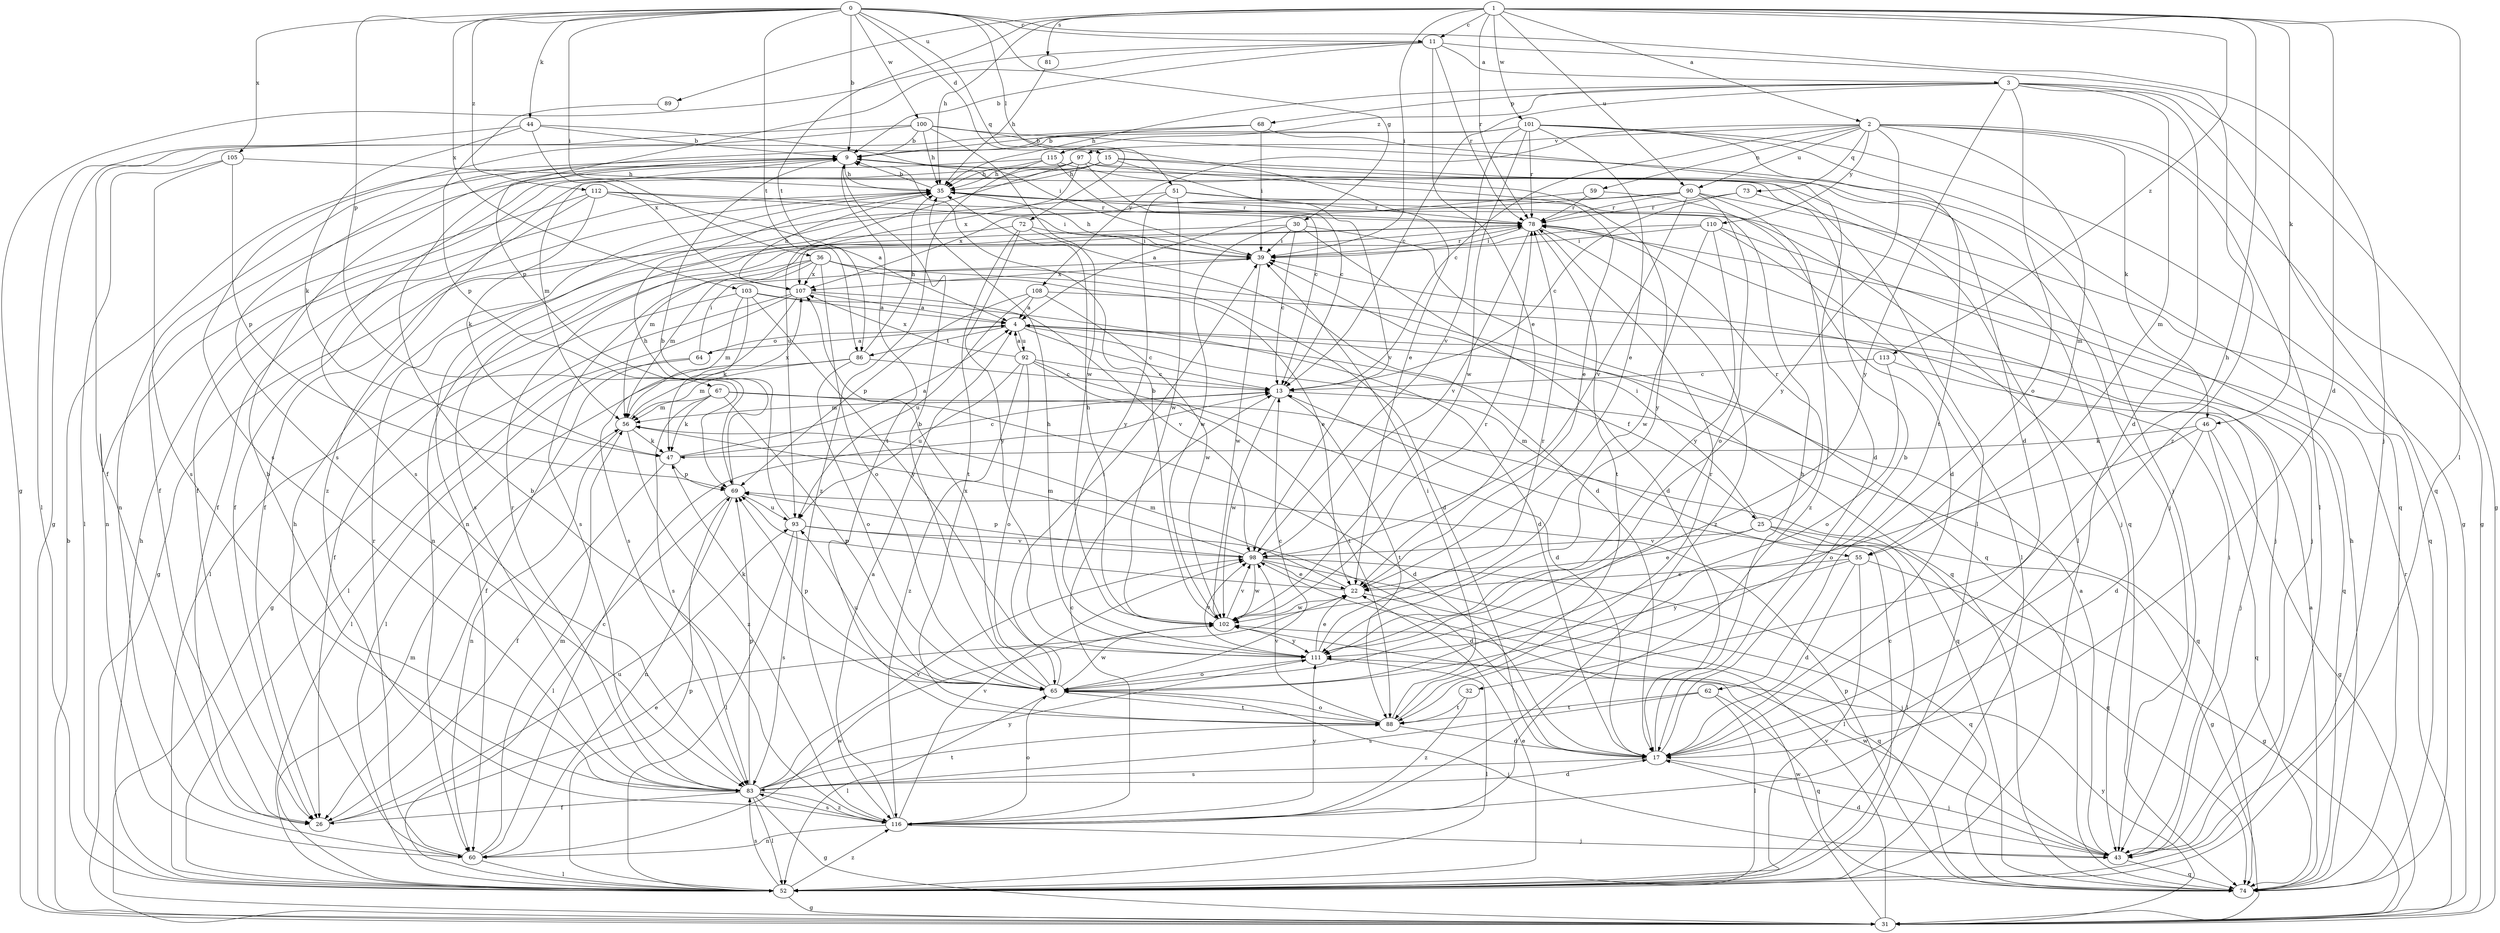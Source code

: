 strict digraph  {
0;
1;
2;
3;
4;
9;
11;
13;
15;
17;
22;
25;
26;
30;
31;
32;
35;
36;
39;
43;
44;
46;
47;
51;
52;
55;
56;
59;
60;
62;
64;
65;
67;
68;
69;
72;
73;
74;
78;
81;
83;
86;
88;
89;
90;
92;
93;
97;
98;
100;
101;
102;
103;
105;
107;
108;
110;
111;
112;
113;
115;
116;
0 -> 9  [label=b];
0 -> 11  [label=c];
0 -> 15  [label=d];
0 -> 30  [label=g];
0 -> 36  [label=i];
0 -> 43  [label=j];
0 -> 44  [label=k];
0 -> 51  [label=l];
0 -> 67  [label=p];
0 -> 72  [label=q];
0 -> 86  [label=t];
0 -> 100  [label=w];
0 -> 103  [label=x];
0 -> 105  [label=x];
0 -> 112  [label=z];
1 -> 2  [label=a];
1 -> 11  [label=c];
1 -> 17  [label=d];
1 -> 32  [label=h];
1 -> 35  [label=h];
1 -> 39  [label=i];
1 -> 46  [label=k];
1 -> 52  [label=l];
1 -> 78  [label=r];
1 -> 81  [label=s];
1 -> 86  [label=t];
1 -> 89  [label=u];
1 -> 90  [label=u];
1 -> 101  [label=w];
1 -> 113  [label=z];
2 -> 13  [label=c];
2 -> 31  [label=g];
2 -> 46  [label=k];
2 -> 52  [label=l];
2 -> 55  [label=m];
2 -> 59  [label=n];
2 -> 73  [label=q];
2 -> 90  [label=u];
2 -> 97  [label=v];
2 -> 108  [label=y];
2 -> 110  [label=y];
2 -> 111  [label=y];
3 -> 13  [label=c];
3 -> 17  [label=d];
3 -> 31  [label=g];
3 -> 35  [label=h];
3 -> 55  [label=m];
3 -> 62  [label=o];
3 -> 68  [label=p];
3 -> 74  [label=q];
3 -> 111  [label=y];
3 -> 115  [label=z];
4 -> 13  [label=c];
4 -> 25  [label=f];
4 -> 55  [label=m];
4 -> 64  [label=o];
4 -> 86  [label=t];
4 -> 92  [label=u];
9 -> 35  [label=h];
9 -> 56  [label=m];
9 -> 60  [label=n];
9 -> 74  [label=q];
9 -> 88  [label=t];
11 -> 3  [label=a];
11 -> 9  [label=b];
11 -> 22  [label=e];
11 -> 31  [label=g];
11 -> 69  [label=p];
11 -> 78  [label=r];
11 -> 116  [label=z];
13 -> 56  [label=m];
13 -> 74  [label=q];
13 -> 88  [label=t];
13 -> 102  [label=w];
15 -> 17  [label=d];
15 -> 26  [label=f];
15 -> 35  [label=h];
15 -> 43  [label=j];
15 -> 98  [label=v];
15 -> 116  [label=z];
17 -> 9  [label=b];
17 -> 35  [label=h];
17 -> 43  [label=j];
17 -> 83  [label=s];
22 -> 56  [label=m];
22 -> 69  [label=p];
22 -> 74  [label=q];
22 -> 102  [label=w];
25 -> 22  [label=e];
25 -> 31  [label=g];
25 -> 39  [label=i];
25 -> 52  [label=l];
25 -> 74  [label=q];
25 -> 78  [label=r];
25 -> 98  [label=v];
26 -> 22  [label=e];
26 -> 93  [label=u];
30 -> 13  [label=c];
30 -> 17  [label=d];
30 -> 39  [label=i];
30 -> 74  [label=q];
30 -> 83  [label=s];
30 -> 102  [label=w];
31 -> 9  [label=b];
31 -> 78  [label=r];
31 -> 98  [label=v];
31 -> 102  [label=w];
31 -> 111  [label=y];
32 -> 88  [label=t];
32 -> 116  [label=z];
35 -> 9  [label=b];
35 -> 26  [label=f];
35 -> 78  [label=r];
36 -> 17  [label=d];
36 -> 22  [label=e];
36 -> 52  [label=l];
36 -> 56  [label=m];
36 -> 65  [label=o];
36 -> 74  [label=q];
36 -> 83  [label=s];
36 -> 107  [label=x];
39 -> 35  [label=h];
39 -> 78  [label=r];
39 -> 102  [label=w];
39 -> 107  [label=x];
43 -> 4  [label=a];
43 -> 17  [label=d];
43 -> 39  [label=i];
43 -> 74  [label=q];
43 -> 102  [label=w];
44 -> 9  [label=b];
44 -> 39  [label=i];
44 -> 47  [label=k];
44 -> 52  [label=l];
44 -> 107  [label=x];
46 -> 17  [label=d];
46 -> 31  [label=g];
46 -> 47  [label=k];
46 -> 65  [label=o];
46 -> 74  [label=q];
47 -> 4  [label=a];
47 -> 13  [label=c];
47 -> 26  [label=f];
47 -> 69  [label=p];
51 -> 26  [label=f];
51 -> 43  [label=j];
51 -> 78  [label=r];
51 -> 102  [label=w];
51 -> 111  [label=y];
52 -> 13  [label=c];
52 -> 22  [label=e];
52 -> 31  [label=g];
52 -> 35  [label=h];
52 -> 56  [label=m];
52 -> 69  [label=p];
52 -> 83  [label=s];
52 -> 116  [label=z];
55 -> 17  [label=d];
55 -> 22  [label=e];
55 -> 31  [label=g];
55 -> 52  [label=l];
55 -> 111  [label=y];
56 -> 47  [label=k];
56 -> 60  [label=n];
56 -> 107  [label=x];
56 -> 116  [label=z];
59 -> 4  [label=a];
59 -> 17  [label=d];
59 -> 78  [label=r];
60 -> 13  [label=c];
60 -> 35  [label=h];
60 -> 52  [label=l];
60 -> 56  [label=m];
60 -> 78  [label=r];
60 -> 102  [label=w];
62 -> 52  [label=l];
62 -> 74  [label=q];
62 -> 83  [label=s];
62 -> 88  [label=t];
64 -> 4  [label=a];
64 -> 26  [label=f];
64 -> 39  [label=i];
64 -> 52  [label=l];
65 -> 9  [label=b];
65 -> 13  [label=c];
65 -> 39  [label=i];
65 -> 43  [label=j];
65 -> 47  [label=k];
65 -> 52  [label=l];
65 -> 69  [label=p];
65 -> 88  [label=t];
65 -> 93  [label=u];
65 -> 102  [label=w];
65 -> 107  [label=x];
67 -> 17  [label=d];
67 -> 47  [label=k];
67 -> 56  [label=m];
67 -> 65  [label=o];
67 -> 74  [label=q];
67 -> 83  [label=s];
68 -> 9  [label=b];
68 -> 17  [label=d];
68 -> 39  [label=i];
68 -> 83  [label=s];
69 -> 35  [label=h];
69 -> 52  [label=l];
69 -> 60  [label=n];
69 -> 93  [label=u];
72 -> 17  [label=d];
72 -> 31  [label=g];
72 -> 39  [label=i];
72 -> 88  [label=t];
72 -> 111  [label=y];
73 -> 13  [label=c];
73 -> 52  [label=l];
73 -> 78  [label=r];
74 -> 4  [label=a];
74 -> 35  [label=h];
74 -> 69  [label=p];
78 -> 39  [label=i];
78 -> 43  [label=j];
78 -> 60  [label=n];
78 -> 88  [label=t];
78 -> 98  [label=v];
78 -> 116  [label=z];
81 -> 35  [label=h];
83 -> 9  [label=b];
83 -> 17  [label=d];
83 -> 26  [label=f];
83 -> 31  [label=g];
83 -> 52  [label=l];
83 -> 69  [label=p];
83 -> 78  [label=r];
83 -> 88  [label=t];
83 -> 98  [label=v];
83 -> 111  [label=y];
83 -> 116  [label=z];
86 -> 13  [label=c];
86 -> 35  [label=h];
86 -> 52  [label=l];
86 -> 56  [label=m];
86 -> 65  [label=o];
88 -> 17  [label=d];
88 -> 39  [label=i];
88 -> 65  [label=o];
88 -> 78  [label=r];
88 -> 98  [label=v];
89 -> 69  [label=p];
90 -> 60  [label=n];
90 -> 65  [label=o];
90 -> 74  [label=q];
90 -> 78  [label=r];
90 -> 98  [label=v];
90 -> 107  [label=x];
90 -> 116  [label=z];
92 -> 4  [label=a];
92 -> 13  [label=c];
92 -> 17  [label=d];
92 -> 65  [label=o];
92 -> 88  [label=t];
92 -> 93  [label=u];
92 -> 107  [label=x];
92 -> 116  [label=z];
93 -> 9  [label=b];
93 -> 17  [label=d];
93 -> 52  [label=l];
93 -> 83  [label=s];
93 -> 98  [label=v];
97 -> 13  [label=c];
97 -> 22  [label=e];
97 -> 35  [label=h];
97 -> 83  [label=s];
97 -> 93  [label=u];
97 -> 107  [label=x];
97 -> 111  [label=y];
98 -> 22  [label=e];
98 -> 43  [label=j];
98 -> 56  [label=m];
98 -> 69  [label=p];
98 -> 74  [label=q];
98 -> 102  [label=w];
100 -> 9  [label=b];
100 -> 22  [label=e];
100 -> 26  [label=f];
100 -> 31  [label=g];
100 -> 35  [label=h];
100 -> 43  [label=j];
100 -> 102  [label=w];
101 -> 9  [label=b];
101 -> 22  [label=e];
101 -> 31  [label=g];
101 -> 74  [label=q];
101 -> 78  [label=r];
101 -> 83  [label=s];
101 -> 88  [label=t];
101 -> 98  [label=v];
101 -> 102  [label=w];
102 -> 9  [label=b];
102 -> 35  [label=h];
102 -> 78  [label=r];
102 -> 98  [label=v];
102 -> 111  [label=y];
103 -> 4  [label=a];
103 -> 17  [label=d];
103 -> 26  [label=f];
103 -> 47  [label=k];
103 -> 56  [label=m];
103 -> 111  [label=y];
105 -> 35  [label=h];
105 -> 52  [label=l];
105 -> 69  [label=p];
105 -> 83  [label=s];
107 -> 4  [label=a];
107 -> 31  [label=g];
107 -> 35  [label=h];
107 -> 52  [label=l];
107 -> 83  [label=s];
107 -> 98  [label=v];
108 -> 4  [label=a];
108 -> 69  [label=p];
108 -> 74  [label=q];
108 -> 93  [label=u];
108 -> 102  [label=w];
110 -> 39  [label=i];
110 -> 43  [label=j];
110 -> 52  [label=l];
110 -> 56  [label=m];
110 -> 102  [label=w];
110 -> 111  [label=y];
111 -> 22  [label=e];
111 -> 35  [label=h];
111 -> 52  [label=l];
111 -> 65  [label=o];
111 -> 78  [label=r];
111 -> 98  [label=v];
112 -> 4  [label=a];
112 -> 26  [label=f];
112 -> 39  [label=i];
112 -> 47  [label=k];
112 -> 60  [label=n];
112 -> 78  [label=r];
113 -> 13  [label=c];
113 -> 43  [label=j];
113 -> 65  [label=o];
115 -> 13  [label=c];
115 -> 26  [label=f];
115 -> 35  [label=h];
115 -> 52  [label=l];
115 -> 116  [label=z];
116 -> 4  [label=a];
116 -> 9  [label=b];
116 -> 13  [label=c];
116 -> 43  [label=j];
116 -> 60  [label=n];
116 -> 65  [label=o];
116 -> 83  [label=s];
116 -> 98  [label=v];
116 -> 111  [label=y];
}
